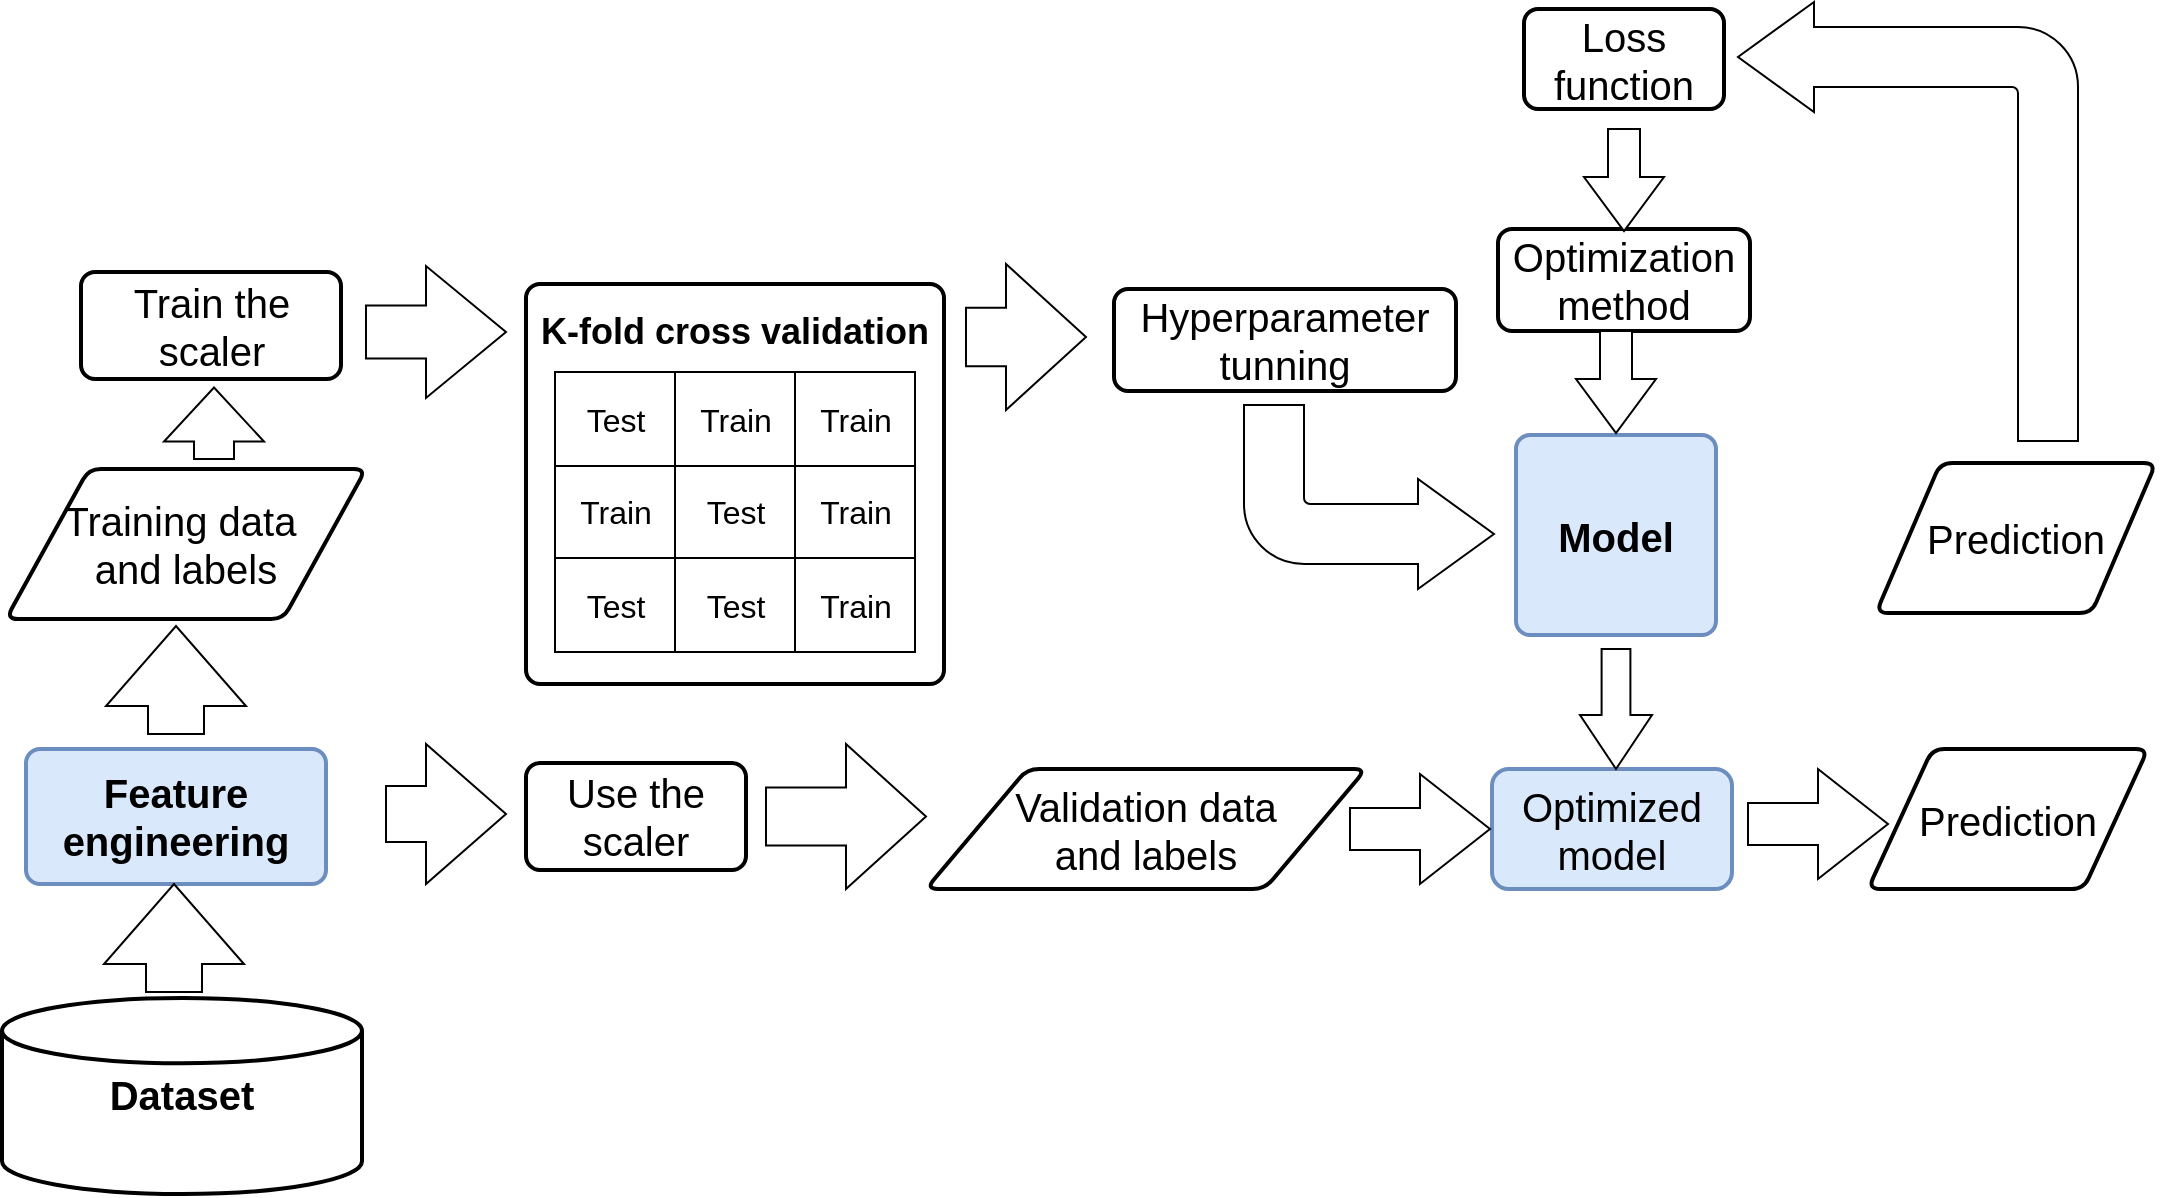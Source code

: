 <mxfile version="20.5.3" type="github"><diagram id="_b0k5pcz21TU8yLiXjsx" name="Página-1"><mxGraphModel dx="1578" dy="876" grid="1" gridSize="10" guides="1" tooltips="1" connect="1" arrows="1" fold="1" page="1" pageScale="1" pageWidth="1169" pageHeight="827" math="0" shadow="0"><root><mxCell id="0"/><mxCell id="1" parent="0"/><mxCell id="OXoI7FWKHulJKsjl2YCH-42" value="&lt;b&gt;&lt;font style=&quot;font-size: 18px;&quot;&gt;K-fold cross validation&lt;br&gt;&lt;br&gt;&lt;br&gt;&lt;br&gt;&lt;br&gt;&lt;br&gt;&lt;br&gt;&lt;br&gt;&lt;/font&gt;&lt;/b&gt;" style="rounded=1;whiteSpace=wrap;html=1;absoluteArcSize=1;arcSize=14;strokeWidth=2;fontSize=16;" parent="1" vertex="1"><mxGeometry x="330" y="230" width="209" height="200" as="geometry"/></mxCell><mxCell id="OXoI7FWKHulJKsjl2YCH-1" value="&lt;font style=&quot;font-size: 20px;&quot;&gt;&lt;b style=&quot;&quot;&gt;Model&lt;/b&gt;&lt;/font&gt;" style="rounded=1;whiteSpace=wrap;html=1;absoluteArcSize=1;arcSize=14;strokeWidth=2;fillColor=#dae8fc;strokeColor=#6c8ebf;" parent="1" vertex="1"><mxGeometry x="825" y="305.5" width="100" height="100" as="geometry"/></mxCell><mxCell id="OXoI7FWKHulJKsjl2YCH-3" value="Training data&amp;nbsp;&lt;br&gt;and labels" style="shape=parallelogram;html=1;strokeWidth=2;perimeter=parallelogramPerimeter;whiteSpace=wrap;rounded=1;arcSize=12;size=0.23;fontSize=20;fontColor=#000000;" parent="1" vertex="1"><mxGeometry x="70" y="322.5" width="180" height="75" as="geometry"/></mxCell><mxCell id="OXoI7FWKHulJKsjl2YCH-5" value="Loss function" style="rounded=1;whiteSpace=wrap;html=1;absoluteArcSize=1;arcSize=14;strokeWidth=2;fontSize=20;fontColor=#000000;" parent="1" vertex="1"><mxGeometry x="829" y="92.5" width="100" height="50" as="geometry"/></mxCell><mxCell id="OXoI7FWKHulJKsjl2YCH-6" value="Optimization method" style="rounded=1;whiteSpace=wrap;html=1;absoluteArcSize=1;arcSize=14;strokeWidth=2;fontSize=20;fontColor=#000000;" parent="1" vertex="1"><mxGeometry x="816" y="202.5" width="126" height="51" as="geometry"/></mxCell><mxCell id="OXoI7FWKHulJKsjl2YCH-7" value="" style="html=1;shadow=0;dashed=0;align=center;verticalAlign=middle;shape=mxgraph.arrows2.arrow;dy=0.6;dx=27;direction=south;notch=0;fontSize=20;fontColor=#000000;" parent="1" vertex="1"><mxGeometry x="855" y="253.5" width="40" height="51" as="geometry"/></mxCell><mxCell id="OXoI7FWKHulJKsjl2YCH-8" value="" style="html=1;shadow=0;dashed=0;align=center;verticalAlign=middle;shape=mxgraph.arrows2.arrow;dy=0.6;dx=27;direction=south;notch=0;fontSize=20;fontColor=#000000;" parent="1" vertex="1"><mxGeometry x="859" y="152.5" width="40" height="51" as="geometry"/></mxCell><mxCell id="OXoI7FWKHulJKsjl2YCH-9" value="" style="html=1;shadow=0;dashed=0;align=center;verticalAlign=middle;shape=mxgraph.arrows2.bendArrow;dy=15;dx=38;notch=0;arrowHead=55;rounded=1;fontSize=20;fontColor=#000000;rotation=90;direction=south;dropTarget=0;snapToPoint=0;portConstraint=none;flipH=1;" parent="1" vertex="1"><mxGeometry x="911.25" y="113.75" width="219.5" height="170" as="geometry"/></mxCell><mxCell id="OXoI7FWKHulJKsjl2YCH-13" value="Prediction" style="shape=parallelogram;html=1;strokeWidth=2;perimeter=parallelogramPerimeter;whiteSpace=wrap;rounded=1;arcSize=12;size=0.23;fontSize=20;fontColor=#000000;" parent="1" vertex="1"><mxGeometry x="1005" y="319.5" width="140" height="75" as="geometry"/></mxCell><mxCell id="OXoI7FWKHulJKsjl2YCH-14" value="Validation data &lt;br&gt;and labels" style="shape=parallelogram;html=1;strokeWidth=2;perimeter=parallelogramPerimeter;whiteSpace=wrap;rounded=1;arcSize=12;size=0.23;fontSize=20;fontColor=#000000;" parent="1" vertex="1"><mxGeometry x="530" y="472.5" width="220" height="60" as="geometry"/></mxCell><mxCell id="OXoI7FWKHulJKsjl2YCH-15" value="&lt;span style=&quot;font-size: 20px;&quot;&gt;Optimized model&lt;/span&gt;" style="whiteSpace=wrap;html=1;fillColor=#dae8fc;strokeColor=#6c8ebf;rounded=1;arcSize=14;strokeWidth=2;" parent="1" vertex="1"><mxGeometry x="813" y="472.5" width="120" height="60" as="geometry"/></mxCell><mxCell id="OXoI7FWKHulJKsjl2YCH-16" value="" style="html=1;shadow=0;dashed=0;align=center;verticalAlign=middle;shape=mxgraph.arrows2.arrow;dy=0.6;dx=27;direction=south;notch=0;fontSize=20;fontColor=#000000;" parent="1" vertex="1"><mxGeometry x="857" y="412.5" width="36" height="60" as="geometry"/></mxCell><mxCell id="OXoI7FWKHulJKsjl2YCH-17" value="" style="html=1;shadow=0;dashed=0;align=center;verticalAlign=middle;shape=mxgraph.arrows2.arrow;dy=0.62;dx=35;notch=0;fontSize=20;fontColor=#000000;" parent="1" vertex="1"><mxGeometry x="742" y="475" width="70" height="55" as="geometry"/></mxCell><mxCell id="OXoI7FWKHulJKsjl2YCH-18" value="" style="html=1;shadow=0;dashed=0;align=center;verticalAlign=middle;shape=mxgraph.arrows2.arrow;dy=0.62;dx=35;notch=0;fontSize=20;fontColor=#000000;" parent="1" vertex="1"><mxGeometry x="941" y="472.5" width="70" height="55" as="geometry"/></mxCell><mxCell id="OXoI7FWKHulJKsjl2YCH-19" value="Prediction" style="shape=parallelogram;html=1;strokeWidth=2;perimeter=parallelogramPerimeter;whiteSpace=wrap;rounded=1;arcSize=12;size=0.23;fontSize=20;fontColor=#000000;" parent="1" vertex="1"><mxGeometry x="1001" y="462.5" width="140" height="70" as="geometry"/></mxCell><mxCell id="OXoI7FWKHulJKsjl2YCH-27" value="Hyperparameter tunning" style="rounded=1;whiteSpace=wrap;html=1;absoluteArcSize=1;arcSize=14;strokeWidth=2;fontSize=20;fontColor=#000000;" parent="1" vertex="1"><mxGeometry x="624" y="232.5" width="171" height="51" as="geometry"/></mxCell><mxCell id="OXoI7FWKHulJKsjl2YCH-29" value="" style="childLayout=tableLayout;recursiveResize=0;shadow=0;fillColor=none;" parent="1" vertex="1"><mxGeometry x="344.5" y="274" width="180" height="140" as="geometry"/></mxCell><mxCell id="OXoI7FWKHulJKsjl2YCH-30" value="" style="shape=tableRow;horizontal=0;startSize=0;swimlaneHead=0;swimlaneBody=0;top=0;left=0;bottom=0;right=0;dropTarget=0;collapsible=0;recursiveResize=0;expand=0;fontStyle=0;fillColor=none;strokeColor=inherit;" parent="OXoI7FWKHulJKsjl2YCH-29" vertex="1"><mxGeometry width="180" height="47" as="geometry"/></mxCell><mxCell id="OXoI7FWKHulJKsjl2YCH-31" value="&lt;font style=&quot;font-size: 16px;&quot;&gt;Test&lt;/font&gt;" style="connectable=0;recursiveResize=0;strokeColor=inherit;fillColor=none;align=center;whiteSpace=wrap;html=1;" parent="OXoI7FWKHulJKsjl2YCH-30" vertex="1"><mxGeometry width="60" height="47" as="geometry"><mxRectangle width="60" height="47" as="alternateBounds"/></mxGeometry></mxCell><mxCell id="OXoI7FWKHulJKsjl2YCH-32" value="&lt;font style=&quot;font-size: 16px;&quot;&gt;Train&lt;/font&gt;" style="connectable=0;recursiveResize=0;strokeColor=inherit;fillColor=none;align=center;whiteSpace=wrap;html=1;" parent="OXoI7FWKHulJKsjl2YCH-30" vertex="1"><mxGeometry x="60" width="60" height="47" as="geometry"><mxRectangle width="60" height="47" as="alternateBounds"/></mxGeometry></mxCell><mxCell id="OXoI7FWKHulJKsjl2YCH-33" value="&lt;font style=&quot;font-size: 16px;&quot;&gt;Train&lt;/font&gt;" style="connectable=0;recursiveResize=0;strokeColor=inherit;fillColor=none;align=center;whiteSpace=wrap;html=1;" parent="OXoI7FWKHulJKsjl2YCH-30" vertex="1"><mxGeometry x="120" width="60" height="47" as="geometry"><mxRectangle width="60" height="47" as="alternateBounds"/></mxGeometry></mxCell><mxCell id="OXoI7FWKHulJKsjl2YCH-34" style="shape=tableRow;horizontal=0;startSize=0;swimlaneHead=0;swimlaneBody=0;top=0;left=0;bottom=0;right=0;dropTarget=0;collapsible=0;recursiveResize=0;expand=0;fontStyle=0;fillColor=none;strokeColor=inherit;" parent="OXoI7FWKHulJKsjl2YCH-29" vertex="1"><mxGeometry y="47" width="180" height="46" as="geometry"/></mxCell><mxCell id="OXoI7FWKHulJKsjl2YCH-35" value="&lt;font style=&quot;font-size: 16px;&quot;&gt;Train&lt;/font&gt;" style="connectable=0;recursiveResize=0;strokeColor=inherit;fillColor=none;align=center;whiteSpace=wrap;html=1;" parent="OXoI7FWKHulJKsjl2YCH-34" vertex="1"><mxGeometry width="60" height="46" as="geometry"><mxRectangle width="60" height="46" as="alternateBounds"/></mxGeometry></mxCell><mxCell id="OXoI7FWKHulJKsjl2YCH-36" value="&lt;font style=&quot;font-size: 16px;&quot;&gt;Test&lt;/font&gt;" style="connectable=0;recursiveResize=0;strokeColor=inherit;fillColor=none;align=center;whiteSpace=wrap;html=1;" parent="OXoI7FWKHulJKsjl2YCH-34" vertex="1"><mxGeometry x="60" width="60" height="46" as="geometry"><mxRectangle width="60" height="46" as="alternateBounds"/></mxGeometry></mxCell><mxCell id="OXoI7FWKHulJKsjl2YCH-37" value="&lt;font style=&quot;font-size: 16px;&quot;&gt;Train&lt;/font&gt;" style="connectable=0;recursiveResize=0;strokeColor=inherit;fillColor=none;align=center;whiteSpace=wrap;html=1;" parent="OXoI7FWKHulJKsjl2YCH-34" vertex="1"><mxGeometry x="120" width="60" height="46" as="geometry"><mxRectangle width="60" height="46" as="alternateBounds"/></mxGeometry></mxCell><mxCell id="OXoI7FWKHulJKsjl2YCH-38" style="shape=tableRow;horizontal=0;startSize=0;swimlaneHead=0;swimlaneBody=0;top=0;left=0;bottom=0;right=0;dropTarget=0;collapsible=0;recursiveResize=0;expand=0;fontStyle=0;fillColor=none;strokeColor=inherit;" parent="OXoI7FWKHulJKsjl2YCH-29" vertex="1"><mxGeometry y="93" width="180" height="47" as="geometry"/></mxCell><mxCell id="OXoI7FWKHulJKsjl2YCH-39" value="&lt;font style=&quot;font-size: 16px;&quot;&gt;Test&lt;/font&gt;" style="connectable=0;recursiveResize=0;strokeColor=inherit;fillColor=none;align=center;whiteSpace=wrap;html=1;" parent="OXoI7FWKHulJKsjl2YCH-38" vertex="1"><mxGeometry width="60" height="47" as="geometry"><mxRectangle width="60" height="47" as="alternateBounds"/></mxGeometry></mxCell><mxCell id="OXoI7FWKHulJKsjl2YCH-40" value="&lt;font style=&quot;font-size: 16px;&quot;&gt;Test&lt;/font&gt;" style="connectable=0;recursiveResize=0;strokeColor=inherit;fillColor=none;align=center;whiteSpace=wrap;html=1;" parent="OXoI7FWKHulJKsjl2YCH-38" vertex="1"><mxGeometry x="60" width="60" height="47" as="geometry"><mxRectangle width="60" height="47" as="alternateBounds"/></mxGeometry></mxCell><mxCell id="OXoI7FWKHulJKsjl2YCH-41" value="&lt;font style=&quot;font-size: 16px;&quot;&gt;Train&lt;/font&gt;" style="connectable=0;recursiveResize=0;strokeColor=inherit;fillColor=none;align=center;whiteSpace=wrap;html=1;" parent="OXoI7FWKHulJKsjl2YCH-38" vertex="1"><mxGeometry x="120" width="60" height="47" as="geometry"><mxRectangle width="60" height="47" as="alternateBounds"/></mxGeometry></mxCell><mxCell id="OXoI7FWKHulJKsjl2YCH-45" value="&lt;b&gt;&lt;font style=&quot;font-size: 20px;&quot;&gt;Dataset&lt;/font&gt;&lt;/b&gt;" style="strokeWidth=2;html=1;shape=mxgraph.flowchart.database;whiteSpace=wrap;fontSize=18;" parent="1" vertex="1"><mxGeometry x="68" y="587" width="180" height="98" as="geometry"/></mxCell><mxCell id="OXoI7FWKHulJKsjl2YCH-53" value="" style="html=1;shadow=0;dashed=0;align=center;verticalAlign=middle;shape=mxgraph.arrows2.bendArrow;dy=15;dx=38;notch=0;arrowHead=55;rounded=1;fontSize=20;flipH=0;flipV=1;" parent="1" vertex="1"><mxGeometry x="689" y="290.5" width="125" height="92" as="geometry"/></mxCell><mxCell id="OXoI7FWKHulJKsjl2YCH-55" value="" style="html=1;shadow=0;dashed=0;align=center;verticalAlign=middle;shape=mxgraph.arrows2.arrow;dy=0.6;dx=40;direction=north;notch=0;fontSize=20;" parent="1" vertex="1"><mxGeometry x="120" y="401" width="70" height="54" as="geometry"/></mxCell><mxCell id="OXoI7FWKHulJKsjl2YCH-56" value="" style="html=1;shadow=0;dashed=0;align=center;verticalAlign=middle;shape=mxgraph.arrows2.arrow;dy=0.6;dx=40;notch=0;fontSize=20;" parent="1" vertex="1"><mxGeometry x="450" y="460" width="80" height="72.5" as="geometry"/></mxCell><mxCell id="OXoI7FWKHulJKsjl2YCH-57" value="Train the scaler" style="rounded=1;whiteSpace=wrap;html=1;absoluteArcSize=1;arcSize=14;strokeWidth=2;fontSize=20;" parent="1" vertex="1"><mxGeometry x="107.5" y="224" width="130" height="53.5" as="geometry"/></mxCell><mxCell id="OXoI7FWKHulJKsjl2YCH-58" value="" style="html=1;shadow=0;dashed=0;align=center;verticalAlign=middle;shape=mxgraph.arrows2.arrow;dy=0.6;dx=27;direction=south;notch=0;fontSize=20;fontColor=#000000;rotation=-180;" parent="1" vertex="1"><mxGeometry x="149" y="281.75" width="50" height="35.75" as="geometry"/></mxCell><mxCell id="OXoI7FWKHulJKsjl2YCH-59" value="" style="html=1;shadow=0;dashed=0;align=center;verticalAlign=middle;shape=mxgraph.arrows2.arrow;dy=0.6;dx=40;notch=0;fontSize=20;" parent="1" vertex="1"><mxGeometry x="250" y="221" width="70" height="66" as="geometry"/></mxCell><mxCell id="OXoI7FWKHulJKsjl2YCH-61" value="Use the scaler" style="rounded=1;whiteSpace=wrap;html=1;absoluteArcSize=1;arcSize=14;strokeWidth=2;fontSize=20;" parent="1" vertex="1"><mxGeometry x="330" y="469.5" width="110" height="53.5" as="geometry"/></mxCell><mxCell id="OXoI7FWKHulJKsjl2YCH-62" value="" style="html=1;shadow=0;dashed=0;align=center;verticalAlign=middle;shape=mxgraph.arrows2.arrow;dy=0.6;dx=40;notch=0;fontSize=20;" parent="1" vertex="1"><mxGeometry x="260" y="460" width="60" height="70" as="geometry"/></mxCell><mxCell id="OXoI7FWKHulJKsjl2YCH-63" value="" style="html=1;shadow=0;dashed=0;align=center;verticalAlign=middle;shape=mxgraph.arrows2.arrow;dy=0.6;dx=40;notch=0;fontSize=20;" parent="1" vertex="1"><mxGeometry x="550" y="220" width="60" height="73" as="geometry"/></mxCell><mxCell id="463bOfzC84vnyIvsKa7U-2" value="&lt;font style=&quot;font-size: 20px;&quot;&gt;&lt;b style=&quot;&quot;&gt;Feature engineering&lt;/b&gt;&lt;/font&gt;" style="rounded=1;whiteSpace=wrap;html=1;absoluteArcSize=1;arcSize=14;strokeWidth=2;fillColor=#dae8fc;strokeColor=#6c8ebf;" vertex="1" parent="1"><mxGeometry x="80" y="462.5" width="150" height="67.5" as="geometry"/></mxCell><mxCell id="463bOfzC84vnyIvsKa7U-5" value="" style="html=1;shadow=0;dashed=0;align=center;verticalAlign=middle;shape=mxgraph.arrows2.arrow;dy=0.6;dx=40;direction=north;notch=0;fontSize=20;" vertex="1" parent="1"><mxGeometry x="119" y="530" width="70" height="54" as="geometry"/></mxCell></root></mxGraphModel></diagram></mxfile>